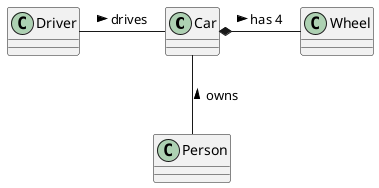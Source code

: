 ' 3.2 Label on relations, PlantUML Language Reference Guide (V8037, p. 31)
@startuml
class Car
Driver - Car : drives >
Car *- Wheel : has 4 >
Car -- Person : < owns
@enduml
